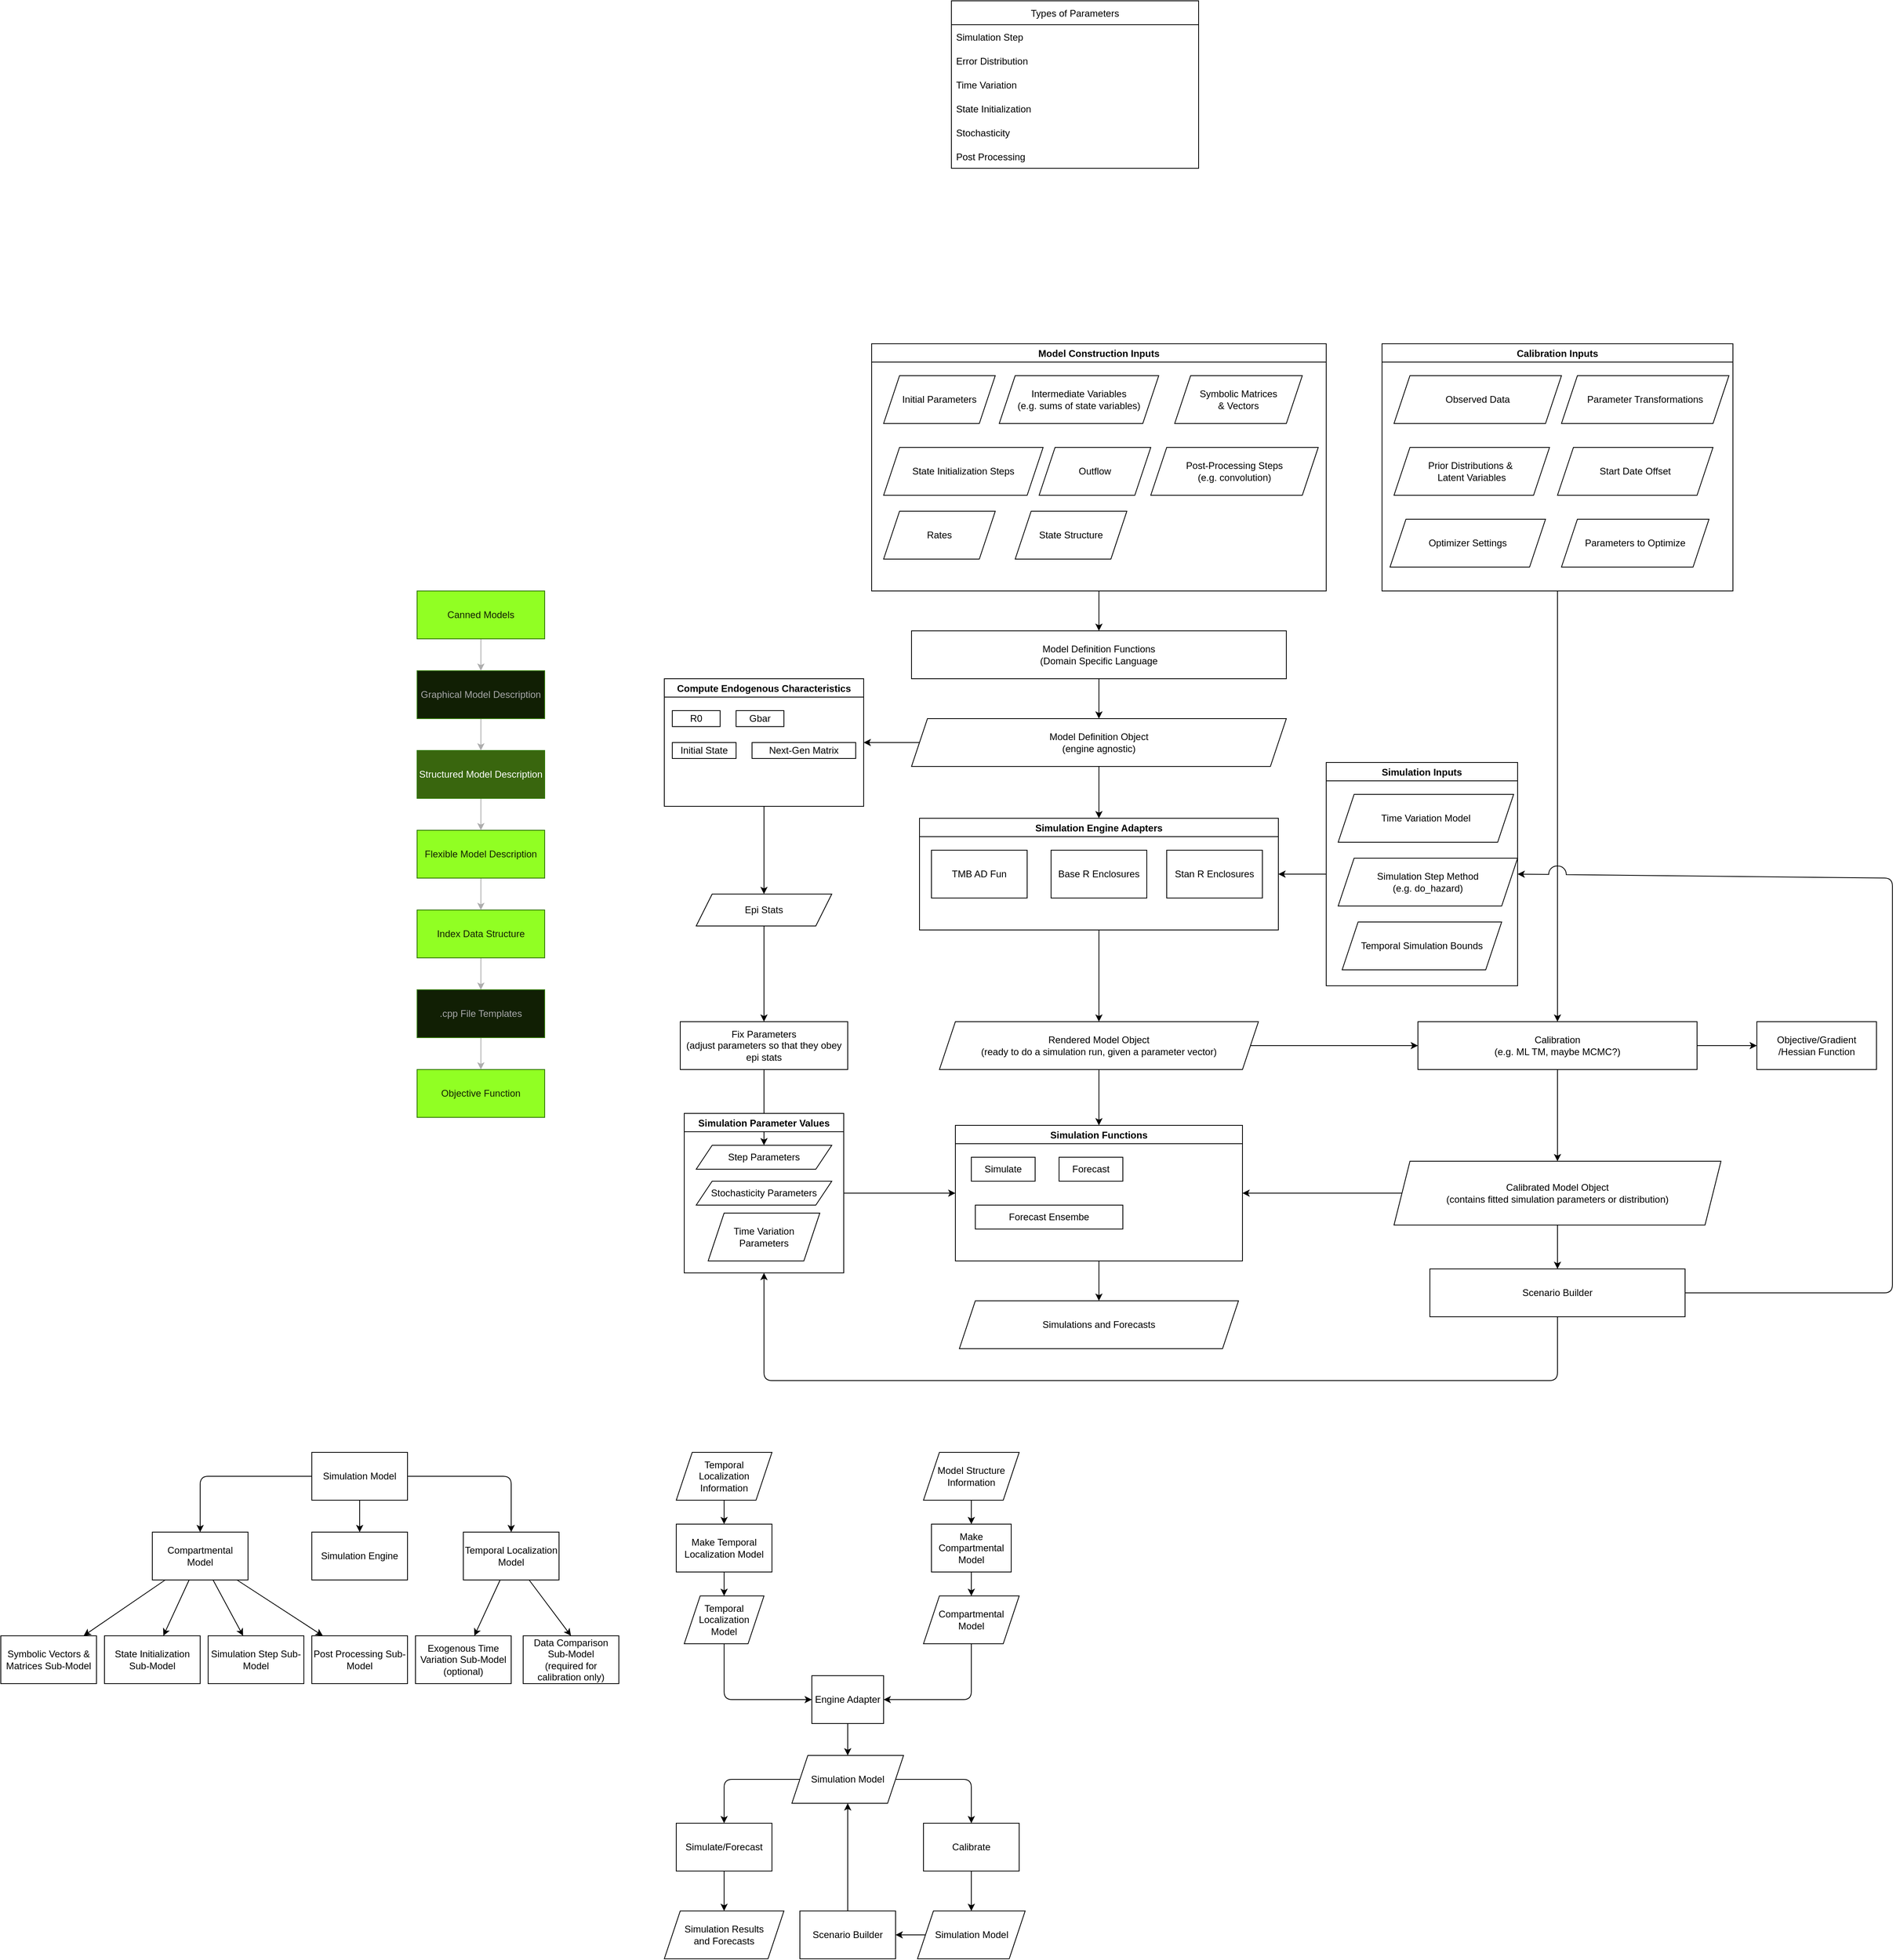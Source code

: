 <mxfile>
    <diagram id="0A72QNZuopfxNOjmnA2U" name="Page-1">
        <mxGraphModel dx="2001" dy="1752" grid="1" gridSize="10" guides="1" tooltips="1" connect="1" arrows="1" fold="1" page="1" pageScale="1" pageWidth="850" pageHeight="1100" math="0" shadow="0">
            <root>
                <mxCell id="0"/>
                <mxCell id="1" parent="0"/>
                <mxCell id="2" value="Objective Function" style="rounded=0;whiteSpace=wrap;html=1;strokeColor=#2D7600;fillColor=#91FF23;fontColor=#111F04;" parent="1" vertex="1">
                    <mxGeometry x="-290" y="650" width="160" height="60" as="geometry"/>
                </mxCell>
                <mxCell id="17" style="edgeStyle=none;html=1;exitX=0.5;exitY=1;exitDx=0;exitDy=0;entryX=0.5;entryY=0;entryDx=0;entryDy=0;strokeColor=#ADADAD;fontColor=#111F04;" parent="1" source="3" target="11" edge="1">
                    <mxGeometry relative="1" as="geometry"/>
                </mxCell>
                <mxCell id="3" value="Index Data Structure" style="rounded=0;whiteSpace=wrap;html=1;strokeColor=#2D7600;fillColor=#91FF23;fontColor=#111F04;" parent="1" vertex="1">
                    <mxGeometry x="-290" y="450" width="160" height="60" as="geometry"/>
                </mxCell>
                <mxCell id="16" style="edgeStyle=none;html=1;exitX=0.5;exitY=1;exitDx=0;exitDy=0;entryX=0.5;entryY=0;entryDx=0;entryDy=0;strokeColor=#ADADAD;fontColor=#111F04;" parent="1" source="4" target="3" edge="1">
                    <mxGeometry relative="1" as="geometry"/>
                </mxCell>
                <mxCell id="4" value="Flexible Model Description" style="rounded=0;whiteSpace=wrap;html=1;strokeColor=#2D7600;fillColor=#91FF23;fontColor=#111F04;" parent="1" vertex="1">
                    <mxGeometry x="-290" y="350" width="160" height="60" as="geometry"/>
                </mxCell>
                <mxCell id="15" style="edgeStyle=none;html=1;exitX=0.5;exitY=1;exitDx=0;exitDy=0;entryX=0.5;entryY=0;entryDx=0;entryDy=0;strokeColor=#ADADAD;fontColor=#111F04;" parent="1" source="5" target="4" edge="1">
                    <mxGeometry relative="1" as="geometry"/>
                </mxCell>
                <mxCell id="5" value="Structured Model Description" style="rounded=0;whiteSpace=wrap;html=1;strokeColor=#2D7600;fillColor=#39660E;fontColor=#FFFFFF;" parent="1" vertex="1">
                    <mxGeometry x="-290" y="250" width="160" height="60" as="geometry"/>
                </mxCell>
                <mxCell id="14" style="edgeStyle=none;html=1;exitX=0.5;exitY=1;exitDx=0;exitDy=0;entryX=0.5;entryY=0;entryDx=0;entryDy=0;strokeColor=#ADADAD;fontColor=#111F04;" parent="1" source="6" target="5" edge="1">
                    <mxGeometry relative="1" as="geometry"/>
                </mxCell>
                <mxCell id="6" value="Graphical Model Description" style="rounded=0;whiteSpace=wrap;html=1;strokeColor=#2D7600;fillColor=#111F04;fontColor=#A8A8A8;" parent="1" vertex="1">
                    <mxGeometry x="-290" y="150" width="160" height="60" as="geometry"/>
                </mxCell>
                <mxCell id="18" style="edgeStyle=none;html=1;exitX=0.5;exitY=1;exitDx=0;exitDy=0;entryX=0.5;entryY=0;entryDx=0;entryDy=0;strokeColor=#ADADAD;fontColor=#111F04;" parent="1" source="11" target="2" edge="1">
                    <mxGeometry relative="1" as="geometry"/>
                </mxCell>
                <mxCell id="11" value=".cpp File Templates" style="rounded=0;whiteSpace=wrap;html=1;strokeColor=#2D7600;fillColor=#111F04;fontColor=#A8A8A8;" parent="1" vertex="1">
                    <mxGeometry x="-290" y="550" width="160" height="60" as="geometry"/>
                </mxCell>
                <mxCell id="20" style="edgeStyle=none;html=1;exitX=0.5;exitY=1;exitDx=0;exitDy=0;entryX=0.5;entryY=0;entryDx=0;entryDy=0;strokeColor=#ADADAD;fontColor=#111F04;" parent="1" source="19" target="6" edge="1">
                    <mxGeometry relative="1" as="geometry"/>
                </mxCell>
                <mxCell id="19" value="Canned Models" style="rounded=0;whiteSpace=wrap;html=1;strokeColor=#2D7600;fillColor=#91FF23;fontColor=#111F04;" parent="1" vertex="1">
                    <mxGeometry x="-290" y="50" width="160" height="60" as="geometry"/>
                </mxCell>
                <mxCell id="31" style="edgeStyle=none;html=1;exitX=0.5;exitY=1;exitDx=0;exitDy=0;entryX=0.5;entryY=0;entryDx=0;entryDy=0;" parent="1" source="58" target="30" edge="1">
                    <mxGeometry relative="1" as="geometry">
                        <mxPoint x="565" y="150" as="sourcePoint"/>
                    </mxGeometry>
                </mxCell>
                <mxCell id="32" style="edgeStyle=none;html=1;exitX=0.5;exitY=1;exitDx=0;exitDy=0;entryX=0.5;entryY=0;entryDx=0;entryDy=0;" parent="1" source="30" target="79" edge="1">
                    <mxGeometry relative="1" as="geometry">
                        <mxPoint x="565" y="340" as="targetPoint"/>
                    </mxGeometry>
                </mxCell>
                <mxCell id="135" style="edgeStyle=none;jumpStyle=arc;jumpSize=22;html=1;exitX=0;exitY=0.5;exitDx=0;exitDy=0;entryX=1;entryY=0.5;entryDx=0;entryDy=0;" parent="1" source="30" target="128" edge="1">
                    <mxGeometry relative="1" as="geometry"/>
                </mxCell>
                <mxCell id="30" value="&lt;span&gt;Model Definition Object&lt;/span&gt;&lt;br&gt;&lt;span&gt;(engine agnostic)&lt;/span&gt;" style="shape=parallelogram;perimeter=parallelogramPerimeter;whiteSpace=wrap;html=1;fixedSize=1;" parent="1" vertex="1">
                    <mxGeometry x="330" y="210" width="470" height="60" as="geometry"/>
                </mxCell>
                <mxCell id="74" style="edgeStyle=none;html=1;exitX=0.5;exitY=1;exitDx=0;exitDy=0;entryX=0.5;entryY=0;entryDx=0;entryDy=0;" parent="1" source="56" target="73" edge="1">
                    <mxGeometry relative="1" as="geometry"/>
                </mxCell>
                <mxCell id="88" style="edgeStyle=none;html=1;exitX=1;exitY=0.5;exitDx=0;exitDy=0;entryX=0;entryY=0.5;entryDx=0;entryDy=0;" parent="1" source="56" target="87" edge="1">
                    <mxGeometry relative="1" as="geometry"/>
                </mxCell>
                <mxCell id="56" value="Calibration&lt;br&gt;(e.g. ML TM, maybe MCMC?)" style="rounded=0;whiteSpace=wrap;html=1;" parent="1" vertex="1">
                    <mxGeometry x="965" y="590" width="350" height="60" as="geometry"/>
                </mxCell>
                <mxCell id="58" value="Model Definition Functions&lt;br&gt;(Domain Specific Language" style="rounded=0;whiteSpace=wrap;html=1;" parent="1" vertex="1">
                    <mxGeometry x="330" y="100" width="470" height="60" as="geometry"/>
                </mxCell>
                <mxCell id="84" style="edgeStyle=none;html=1;exitX=0.5;exitY=1;exitDx=0;exitDy=0;entryX=0.5;entryY=0;entryDx=0;entryDy=0;" parent="1" source="59" target="58" edge="1">
                    <mxGeometry relative="1" as="geometry"/>
                </mxCell>
                <mxCell id="59" value="Model Construction Inputs" style="swimlane;" parent="1" vertex="1">
                    <mxGeometry x="280" y="-260" width="570" height="310" as="geometry"/>
                </mxCell>
                <mxCell id="42" value="Post-Processing Steps&lt;br&gt;(e.g. convolution)" style="shape=parallelogram;perimeter=parallelogramPerimeter;whiteSpace=wrap;html=1;fixedSize=1;" parent="59" vertex="1">
                    <mxGeometry x="350" y="130" width="210" height="60" as="geometry"/>
                </mxCell>
                <mxCell id="34" value="State Structure" style="shape=parallelogram;perimeter=parallelogramPerimeter;whiteSpace=wrap;html=1;fixedSize=1;" parent="59" vertex="1">
                    <mxGeometry x="180" y="210" width="140" height="60" as="geometry"/>
                </mxCell>
                <mxCell id="35" value="Initial Parameters" style="shape=parallelogram;perimeter=parallelogramPerimeter;whiteSpace=wrap;html=1;fixedSize=1;" parent="59" vertex="1">
                    <mxGeometry x="15" y="40" width="140" height="60" as="geometry"/>
                </mxCell>
                <mxCell id="37" value="Rates" style="shape=parallelogram;perimeter=parallelogramPerimeter;whiteSpace=wrap;html=1;fixedSize=1;" parent="59" vertex="1">
                    <mxGeometry x="15" y="210" width="140" height="60" as="geometry"/>
                </mxCell>
                <mxCell id="38" value="Outflow" style="shape=parallelogram;perimeter=parallelogramPerimeter;whiteSpace=wrap;html=1;fixedSize=1;" parent="59" vertex="1">
                    <mxGeometry x="210" y="130" width="140" height="60" as="geometry"/>
                </mxCell>
                <mxCell id="41" value="State Initialization Steps" style="shape=parallelogram;perimeter=parallelogramPerimeter;whiteSpace=wrap;html=1;fixedSize=1;" parent="59" vertex="1">
                    <mxGeometry x="15" y="130" width="200" height="60" as="geometry"/>
                </mxCell>
                <mxCell id="45" value="Intermediate Variables&lt;br&gt;(e.g. sums of state variables)" style="shape=parallelogram;perimeter=parallelogramPerimeter;whiteSpace=wrap;html=1;fixedSize=1;" parent="59" vertex="1">
                    <mxGeometry x="160" y="40" width="200" height="60" as="geometry"/>
                </mxCell>
                <mxCell id="103" value="Symbolic Matrices&lt;br&gt;&amp;amp; Vectors" style="shape=parallelogram;perimeter=parallelogramPerimeter;whiteSpace=wrap;html=1;fixedSize=1;" parent="59" vertex="1">
                    <mxGeometry x="380" y="40" width="160" height="60" as="geometry"/>
                </mxCell>
                <mxCell id="65" value="Simulations and Forecasts" style="shape=parallelogram;perimeter=parallelogramPerimeter;whiteSpace=wrap;html=1;fixedSize=1;" parent="1" vertex="1">
                    <mxGeometry x="390" y="940" width="350" height="60" as="geometry"/>
                </mxCell>
                <mxCell id="71" style="edgeStyle=none;html=1;exitX=0.5;exitY=1;exitDx=0;exitDy=0;entryX=0.5;entryY=0;entryDx=0;entryDy=0;jumpStyle=arc;" parent="1" source="70" target="56" edge="1">
                    <mxGeometry relative="1" as="geometry"/>
                </mxCell>
                <mxCell id="70" value="Calibration Inputs" style="swimlane;" parent="1" vertex="1">
                    <mxGeometry x="920" y="-260" width="440" height="310" as="geometry"/>
                </mxCell>
                <mxCell id="46" value="Observed Data" style="shape=parallelogram;perimeter=parallelogramPerimeter;whiteSpace=wrap;html=1;fixedSize=1;" parent="70" vertex="1">
                    <mxGeometry x="15" y="40" width="210" height="60" as="geometry"/>
                </mxCell>
                <mxCell id="99" value="Parameter Transformations" style="shape=parallelogram;perimeter=parallelogramPerimeter;whiteSpace=wrap;html=1;fixedSize=1;" parent="70" vertex="1">
                    <mxGeometry x="225" y="40" width="210" height="60" as="geometry"/>
                </mxCell>
                <mxCell id="100" value="Prior Distributions &amp;amp;&amp;nbsp;&lt;br&gt;Latent Variables" style="shape=parallelogram;perimeter=parallelogramPerimeter;whiteSpace=wrap;html=1;fixedSize=1;" parent="70" vertex="1">
                    <mxGeometry x="15" y="130" width="195" height="60" as="geometry"/>
                </mxCell>
                <mxCell id="101" value="Start Date Offset" style="shape=parallelogram;perimeter=parallelogramPerimeter;whiteSpace=wrap;html=1;fixedSize=1;" parent="70" vertex="1">
                    <mxGeometry x="220" y="130" width="195" height="60" as="geometry"/>
                </mxCell>
                <mxCell id="102" value="Optimizer Settings" style="shape=parallelogram;perimeter=parallelogramPerimeter;whiteSpace=wrap;html=1;fixedSize=1;" parent="70" vertex="1">
                    <mxGeometry x="10" y="220" width="195" height="60" as="geometry"/>
                </mxCell>
                <mxCell id="127" value="Parameters to Optimize" style="shape=parallelogram;perimeter=parallelogramPerimeter;whiteSpace=wrap;html=1;fixedSize=1;" parent="70" vertex="1">
                    <mxGeometry x="225" y="220" width="185" height="60" as="geometry"/>
                </mxCell>
                <mxCell id="115" style="edgeStyle=none;html=1;exitX=0;exitY=0.5;exitDx=0;exitDy=0;entryX=1;entryY=0.5;entryDx=0;entryDy=0;" parent="1" source="73" target="49" edge="1">
                    <mxGeometry relative="1" as="geometry"/>
                </mxCell>
                <mxCell id="118" style="edgeStyle=none;html=1;exitX=0.5;exitY=1;exitDx=0;exitDy=0;entryX=0.5;entryY=0;entryDx=0;entryDy=0;" parent="1" source="73" target="116" edge="1">
                    <mxGeometry relative="1" as="geometry"/>
                </mxCell>
                <mxCell id="73" value="Calibrated Model Object&lt;br&gt;(contains fitted simulation parameters or distribution)" style="shape=parallelogram;perimeter=parallelogramPerimeter;whiteSpace=wrap;html=1;fixedSize=1;" parent="1" vertex="1">
                    <mxGeometry x="935" y="765" width="410" height="80" as="geometry"/>
                </mxCell>
                <mxCell id="63" style="edgeStyle=none;html=1;exitX=0.5;exitY=1;exitDx=0;exitDy=0;entryX=0.5;entryY=0;entryDx=0;entryDy=0;" parent="1" source="29" target="49" edge="1">
                    <mxGeometry relative="1" as="geometry"/>
                </mxCell>
                <mxCell id="78" style="edgeStyle=none;html=1;exitX=1;exitY=0.5;exitDx=0;exitDy=0;entryX=0;entryY=0.5;entryDx=0;entryDy=0;" parent="1" source="29" target="56" edge="1">
                    <mxGeometry relative="1" as="geometry"/>
                </mxCell>
                <mxCell id="29" value="Rendered Model Object&lt;br&gt;(ready to do a simulation run, given a parameter vector)" style="shape=parallelogram;perimeter=parallelogramPerimeter;whiteSpace=wrap;html=1;fixedSize=1;" parent="1" vertex="1">
                    <mxGeometry x="365" y="590" width="400" height="60" as="geometry"/>
                </mxCell>
                <mxCell id="77" style="edgeStyle=none;html=1;exitX=0.5;exitY=1;exitDx=0;exitDy=0;entryX=0.5;entryY=0;entryDx=0;entryDy=0;" parent="1" source="49" target="65" edge="1">
                    <mxGeometry relative="1" as="geometry"/>
                </mxCell>
                <mxCell id="49" value="Simulation Functions" style="swimlane;" parent="1" vertex="1">
                    <mxGeometry x="385" y="720" width="360" height="170" as="geometry"/>
                </mxCell>
                <mxCell id="51" value="Forecast" style="whiteSpace=wrap;html=1;" parent="49" vertex="1">
                    <mxGeometry x="130" y="40" width="80" height="30" as="geometry"/>
                </mxCell>
                <mxCell id="52" value="Simulate" style="whiteSpace=wrap;html=1;" parent="49" vertex="1">
                    <mxGeometry x="20" y="40" width="80" height="30" as="geometry"/>
                </mxCell>
                <mxCell id="125" value="Forecast Ensembe" style="whiteSpace=wrap;html=1;" parent="49" vertex="1">
                    <mxGeometry x="25" y="100" width="185" height="30" as="geometry"/>
                </mxCell>
                <mxCell id="80" style="edgeStyle=none;html=1;exitX=0.5;exitY=1;exitDx=0;exitDy=0;entryX=0.5;entryY=0;entryDx=0;entryDy=0;" parent="1" source="79" target="29" edge="1">
                    <mxGeometry relative="1" as="geometry"/>
                </mxCell>
                <mxCell id="79" value="Simulation Engine Adapters" style="swimlane;" parent="1" vertex="1">
                    <mxGeometry x="340" y="335" width="450" height="140" as="geometry"/>
                </mxCell>
                <mxCell id="81" value="TMB AD Fun" style="rounded=0;whiteSpace=wrap;html=1;" parent="79" vertex="1">
                    <mxGeometry x="15" y="40" width="120" height="60" as="geometry"/>
                </mxCell>
                <mxCell id="82" value="Base R Enclosures" style="rounded=0;whiteSpace=wrap;html=1;" parent="79" vertex="1">
                    <mxGeometry x="165" y="40" width="120" height="60" as="geometry"/>
                </mxCell>
                <mxCell id="83" value="Stan R Enclosures" style="rounded=0;whiteSpace=wrap;html=1;" parent="79" vertex="1">
                    <mxGeometry x="310" y="40" width="120" height="60" as="geometry"/>
                </mxCell>
                <mxCell id="87" value="Objective/Gradient /Hessian Function" style="rounded=0;whiteSpace=wrap;html=1;" parent="1" vertex="1">
                    <mxGeometry x="1390" y="590" width="150" height="60" as="geometry"/>
                </mxCell>
                <mxCell id="114" style="edgeStyle=none;html=1;exitX=0;exitY=0.5;exitDx=0;exitDy=0;entryX=1;entryY=0.5;entryDx=0;entryDy=0;" parent="1" source="105" target="79" edge="1">
                    <mxGeometry relative="1" as="geometry"/>
                </mxCell>
                <mxCell id="105" value="Simulation Inputs" style="swimlane;" parent="1" vertex="1">
                    <mxGeometry x="850" y="265" width="240" height="280" as="geometry"/>
                </mxCell>
                <mxCell id="106" value="Time Variation Model" style="shape=parallelogram;perimeter=parallelogramPerimeter;whiteSpace=wrap;html=1;fixedSize=1;" parent="105" vertex="1">
                    <mxGeometry x="15" y="40" width="220" height="60" as="geometry"/>
                </mxCell>
                <mxCell id="107" value="Temporal Simulation Bounds" style="shape=parallelogram;perimeter=parallelogramPerimeter;whiteSpace=wrap;html=1;fixedSize=1;" parent="105" vertex="1">
                    <mxGeometry x="20" y="200" width="200" height="60" as="geometry"/>
                </mxCell>
                <mxCell id="113" value="Simulation Step Method&lt;br&gt;(e.g. do_hazard)" style="shape=parallelogram;perimeter=parallelogramPerimeter;whiteSpace=wrap;html=1;fixedSize=1;" parent="105" vertex="1">
                    <mxGeometry x="15" y="120" width="225" height="60" as="geometry"/>
                </mxCell>
                <mxCell id="124" style="edgeStyle=none;html=1;exitX=0.5;exitY=1;exitDx=0;exitDy=0;entryX=0.5;entryY=1;entryDx=0;entryDy=0;" parent="1" source="116" target="145" edge="1">
                    <mxGeometry relative="1" as="geometry">
                        <mxPoint x="170" y="970" as="targetPoint"/>
                        <Array as="points">
                            <mxPoint x="1140" y="1040"/>
                            <mxPoint x="145" y="1040"/>
                        </Array>
                    </mxGeometry>
                </mxCell>
                <mxCell id="116" value="Scenario Builder" style="rounded=0;whiteSpace=wrap;html=1;" parent="1" vertex="1">
                    <mxGeometry x="980" y="900" width="320" height="60" as="geometry"/>
                </mxCell>
                <mxCell id="120" style="edgeStyle=none;html=1;exitX=1;exitY=0.5;exitDx=0;exitDy=0;entryX=1;entryY=0.5;entryDx=0;entryDy=0;jumpStyle=arc;jumpSize=22;" parent="1" source="116" target="105" edge="1">
                    <mxGeometry relative="1" as="geometry">
                        <mxPoint x="1620" y="1010" as="targetPoint"/>
                        <Array as="points">
                            <mxPoint x="1560" y="930"/>
                            <mxPoint x="1560" y="410"/>
                        </Array>
                    </mxGeometry>
                </mxCell>
                <mxCell id="123" style="edgeStyle=none;html=1;entryX=0;entryY=0.5;entryDx=0;entryDy=0;exitX=1;exitY=0.5;exitDx=0;exitDy=0;" parent="1" source="145" target="49" edge="1">
                    <mxGeometry relative="1" as="geometry">
                        <mxPoint x="260" y="840" as="sourcePoint"/>
                    </mxGeometry>
                </mxCell>
                <mxCell id="140" style="edgeStyle=none;jumpStyle=arc;jumpSize=22;html=1;exitX=0.5;exitY=1;exitDx=0;exitDy=0;entryX=0.5;entryY=0;entryDx=0;entryDy=0;" parent="1" source="128" target="137" edge="1">
                    <mxGeometry relative="1" as="geometry"/>
                </mxCell>
                <mxCell id="128" value="Compute Endogenous Characteristics" style="swimlane;" parent="1" vertex="1">
                    <mxGeometry x="20" y="160" width="250" height="160" as="geometry"/>
                </mxCell>
                <mxCell id="129" value="R0" style="rounded=0;whiteSpace=wrap;html=1;" parent="128" vertex="1">
                    <mxGeometry x="10" y="40" width="60" height="20" as="geometry"/>
                </mxCell>
                <mxCell id="130" value="Gbar" style="rounded=0;whiteSpace=wrap;html=1;" parent="128" vertex="1">
                    <mxGeometry x="90" y="40" width="60" height="20" as="geometry"/>
                </mxCell>
                <mxCell id="131" value="Initial State" style="rounded=0;whiteSpace=wrap;html=1;" parent="128" vertex="1">
                    <mxGeometry x="10" y="80" width="80" height="20" as="geometry"/>
                </mxCell>
                <mxCell id="132" value="Next-Gen Matrix" style="rounded=0;whiteSpace=wrap;html=1;" parent="128" vertex="1">
                    <mxGeometry x="110" y="80" width="130" height="20" as="geometry"/>
                </mxCell>
                <mxCell id="141" style="edgeStyle=none;jumpStyle=arc;jumpSize=22;html=1;exitX=0.5;exitY=1;exitDx=0;exitDy=0;entryX=0.5;entryY=0;entryDx=0;entryDy=0;" parent="1" source="137" target="139" edge="1">
                    <mxGeometry relative="1" as="geometry"/>
                </mxCell>
                <mxCell id="137" value="Epi Stats" style="shape=parallelogram;perimeter=parallelogramPerimeter;whiteSpace=wrap;html=1;fixedSize=1;" parent="1" vertex="1">
                    <mxGeometry x="60" y="430" width="170" height="40" as="geometry"/>
                </mxCell>
                <mxCell id="142" style="edgeStyle=none;jumpStyle=arc;jumpSize=22;html=1;exitX=0.5;exitY=1;exitDx=0;exitDy=0;entryX=0.5;entryY=0;entryDx=0;entryDy=0;" parent="1" source="139" target="143" edge="1">
                    <mxGeometry relative="1" as="geometry">
                        <mxPoint x="190" y="670" as="targetPoint"/>
                    </mxGeometry>
                </mxCell>
                <mxCell id="139" value="Fix Parameters&lt;br&gt;(adjust parameters so that they obey epi stats" style="rounded=0;whiteSpace=wrap;html=1;" parent="1" vertex="1">
                    <mxGeometry x="40" y="590" width="210" height="60" as="geometry"/>
                </mxCell>
                <mxCell id="145" value="Simulation Parameter Values" style="swimlane;" parent="1" vertex="1">
                    <mxGeometry x="45" y="705" width="200" height="200" as="geometry"/>
                </mxCell>
                <mxCell id="143" value="&lt;span&gt;Step Parameters&lt;/span&gt;" style="shape=parallelogram;perimeter=parallelogramPerimeter;whiteSpace=wrap;html=1;fixedSize=1;" parent="145" vertex="1">
                    <mxGeometry x="15" y="40" width="170" height="30" as="geometry"/>
                </mxCell>
                <mxCell id="144" value="Time Variation &lt;br&gt;Parameters" style="shape=parallelogram;perimeter=parallelogramPerimeter;whiteSpace=wrap;html=1;fixedSize=1;" parent="145" vertex="1">
                    <mxGeometry x="30" y="125" width="140" height="60" as="geometry"/>
                </mxCell>
                <mxCell id="147" value="&lt;span&gt;Stochasticity Parameters&lt;/span&gt;" style="shape=parallelogram;perimeter=parallelogramPerimeter;whiteSpace=wrap;html=1;fixedSize=1;" parent="145" vertex="1">
                    <mxGeometry x="15" y="85" width="170" height="30" as="geometry"/>
                </mxCell>
                <mxCell id="148" value="Types of Parameters" style="swimlane;fontStyle=0;childLayout=stackLayout;horizontal=1;startSize=30;horizontalStack=0;resizeParent=1;resizeParentMax=0;resizeLast=0;collapsible=1;marginBottom=0;" parent="1" vertex="1">
                    <mxGeometry x="380" y="-690" width="310" height="210" as="geometry"/>
                </mxCell>
                <mxCell id="149" value="Simulation Step" style="text;strokeColor=none;fillColor=none;align=left;verticalAlign=middle;spacingLeft=4;spacingRight=4;overflow=hidden;points=[[0,0.5],[1,0.5]];portConstraint=eastwest;rotatable=0;" parent="148" vertex="1">
                    <mxGeometry y="30" width="310" height="30" as="geometry"/>
                </mxCell>
                <mxCell id="150" value="Error Distribution" style="text;strokeColor=none;fillColor=none;align=left;verticalAlign=middle;spacingLeft=4;spacingRight=4;overflow=hidden;points=[[0,0.5],[1,0.5]];portConstraint=eastwest;rotatable=0;" parent="148" vertex="1">
                    <mxGeometry y="60" width="310" height="30" as="geometry"/>
                </mxCell>
                <mxCell id="151" value="Time Variation" style="text;strokeColor=none;fillColor=none;align=left;verticalAlign=middle;spacingLeft=4;spacingRight=4;overflow=hidden;points=[[0,0.5],[1,0.5]];portConstraint=eastwest;rotatable=0;" parent="148" vertex="1">
                    <mxGeometry y="90" width="310" height="30" as="geometry"/>
                </mxCell>
                <mxCell id="154" value="State Initialization" style="text;strokeColor=none;fillColor=none;align=left;verticalAlign=middle;spacingLeft=4;spacingRight=4;overflow=hidden;points=[[0,0.5],[1,0.5]];portConstraint=eastwest;rotatable=0;" parent="148" vertex="1">
                    <mxGeometry y="120" width="310" height="30" as="geometry"/>
                </mxCell>
                <mxCell id="153" value="Stochasticity" style="text;strokeColor=none;fillColor=none;align=left;verticalAlign=middle;spacingLeft=4;spacingRight=4;overflow=hidden;points=[[0,0.5],[1,0.5]];portConstraint=eastwest;rotatable=0;" parent="148" vertex="1">
                    <mxGeometry y="150" width="310" height="30" as="geometry"/>
                </mxCell>
                <mxCell id="152" value="Post Processing" style="text;strokeColor=none;fillColor=none;align=left;verticalAlign=middle;spacingLeft=4;spacingRight=4;overflow=hidden;points=[[0,0.5],[1,0.5]];portConstraint=eastwest;rotatable=0;" parent="148" vertex="1">
                    <mxGeometry y="180" width="310" height="30" as="geometry"/>
                </mxCell>
                <mxCell id="160" style="edgeStyle=none;jumpStyle=arc;jumpSize=22;html=1;exitX=0.5;exitY=1;exitDx=0;exitDy=0;entryX=0.5;entryY=0;entryDx=0;entryDy=0;" parent="1" source="155" target="158" edge="1">
                    <mxGeometry relative="1" as="geometry"/>
                </mxCell>
                <mxCell id="155" value="Make Compartmental Model" style="rounded=0;whiteSpace=wrap;html=1;" parent="1" vertex="1">
                    <mxGeometry x="355" y="1220" width="100" height="60" as="geometry"/>
                </mxCell>
                <mxCell id="157" style="edgeStyle=none;jumpStyle=arc;jumpSize=22;html=1;exitX=0.5;exitY=1;exitDx=0;exitDy=0;entryX=0.5;entryY=0;entryDx=0;entryDy=0;" parent="1" source="156" target="155" edge="1">
                    <mxGeometry relative="1" as="geometry"/>
                </mxCell>
                <mxCell id="156" value="Model Structure Information" style="shape=parallelogram;perimeter=parallelogramPerimeter;whiteSpace=wrap;html=1;fixedSize=1;" parent="1" vertex="1">
                    <mxGeometry x="345" y="1130" width="120" height="60" as="geometry"/>
                </mxCell>
                <mxCell id="252" style="edgeStyle=none;jumpStyle=arc;jumpSize=22;html=1;exitX=0.5;exitY=1;exitDx=0;exitDy=0;entryX=1;entryY=0.5;entryDx=0;entryDy=0;" parent="1" source="158" target="161" edge="1">
                    <mxGeometry relative="1" as="geometry">
                        <Array as="points">
                            <mxPoint x="405" y="1440"/>
                        </Array>
                    </mxGeometry>
                </mxCell>
                <mxCell id="158" value="Compartmental Model" style="shape=parallelogram;perimeter=parallelogramPerimeter;whiteSpace=wrap;html=1;fixedSize=1;" parent="1" vertex="1">
                    <mxGeometry x="345" y="1310" width="120" height="60" as="geometry"/>
                </mxCell>
                <mxCell id="164" style="edgeStyle=none;jumpStyle=arc;jumpSize=22;html=1;exitX=0.5;exitY=1;exitDx=0;exitDy=0;entryX=0.5;entryY=0;entryDx=0;entryDy=0;" parent="1" source="161" target="163" edge="1">
                    <mxGeometry relative="1" as="geometry"/>
                </mxCell>
                <mxCell id="161" value="Engine Adapter" style="rounded=0;whiteSpace=wrap;html=1;" parent="1" vertex="1">
                    <mxGeometry x="205" y="1410" width="90" height="60" as="geometry"/>
                </mxCell>
                <mxCell id="167" style="edgeStyle=none;jumpStyle=arc;jumpSize=22;html=1;exitX=0;exitY=0.5;exitDx=0;exitDy=0;entryX=0.5;entryY=0;entryDx=0;entryDy=0;" parent="1" source="163" target="165" edge="1">
                    <mxGeometry relative="1" as="geometry">
                        <Array as="points">
                            <mxPoint x="95" y="1540"/>
                        </Array>
                    </mxGeometry>
                </mxCell>
                <mxCell id="168" style="edgeStyle=none;jumpStyle=arc;jumpSize=22;html=1;exitX=1;exitY=0.5;exitDx=0;exitDy=0;entryX=0.5;entryY=0;entryDx=0;entryDy=0;" parent="1" source="163" target="166" edge="1">
                    <mxGeometry relative="1" as="geometry">
                        <Array as="points">
                            <mxPoint x="405" y="1540"/>
                        </Array>
                    </mxGeometry>
                </mxCell>
                <mxCell id="163" value="Simulation Model" style="shape=parallelogram;perimeter=parallelogramPerimeter;whiteSpace=wrap;html=1;fixedSize=1;" parent="1" vertex="1">
                    <mxGeometry x="180" y="1510" width="140" height="60" as="geometry"/>
                </mxCell>
                <mxCell id="172" style="edgeStyle=none;jumpStyle=arc;jumpSize=22;html=1;exitX=0.5;exitY=1;exitDx=0;exitDy=0;entryX=0.5;entryY=0;entryDx=0;entryDy=0;" parent="1" source="165" target="171" edge="1">
                    <mxGeometry relative="1" as="geometry">
                        <mxPoint x="115" y="1690" as="targetPoint"/>
                    </mxGeometry>
                </mxCell>
                <mxCell id="165" value="Simulate/Forecast" style="rounded=0;whiteSpace=wrap;html=1;" parent="1" vertex="1">
                    <mxGeometry x="35" y="1595" width="120" height="60" as="geometry"/>
                </mxCell>
                <mxCell id="170" style="edgeStyle=none;jumpStyle=arc;jumpSize=22;html=1;exitX=0.5;exitY=1;exitDx=0;exitDy=0;entryX=0.5;entryY=0;entryDx=0;entryDy=0;" parent="1" source="166" target="169" edge="1">
                    <mxGeometry relative="1" as="geometry">
                        <mxPoint x="455" y="1670" as="targetPoint"/>
                    </mxGeometry>
                </mxCell>
                <mxCell id="166" value="Calibrate" style="rounded=0;whiteSpace=wrap;html=1;" parent="1" vertex="1">
                    <mxGeometry x="345" y="1595" width="120" height="60" as="geometry"/>
                </mxCell>
                <mxCell id="250" style="edgeStyle=none;jumpStyle=arc;jumpSize=22;html=1;exitX=0;exitY=0.5;exitDx=0;exitDy=0;entryX=1;entryY=0.5;entryDx=0;entryDy=0;" parent="1" source="169" target="173" edge="1">
                    <mxGeometry relative="1" as="geometry"/>
                </mxCell>
                <mxCell id="169" value="Simulation Model" style="shape=parallelogram;perimeter=parallelogramPerimeter;whiteSpace=wrap;html=1;fixedSize=1;" parent="1" vertex="1">
                    <mxGeometry x="337.5" y="1705" width="135" height="60" as="geometry"/>
                </mxCell>
                <mxCell id="171" value="Simulation Results &lt;br&gt;and Forecasts" style="shape=parallelogram;perimeter=parallelogramPerimeter;whiteSpace=wrap;html=1;fixedSize=1;" parent="1" vertex="1">
                    <mxGeometry x="20" y="1705" width="150" height="60" as="geometry"/>
                </mxCell>
                <mxCell id="251" style="edgeStyle=none;jumpStyle=arc;jumpSize=22;html=1;exitX=0.5;exitY=0;exitDx=0;exitDy=0;entryX=0.5;entryY=1;entryDx=0;entryDy=0;" parent="1" source="173" target="163" edge="1">
                    <mxGeometry relative="1" as="geometry"/>
                </mxCell>
                <mxCell id="173" value="Scenario Builder" style="rounded=0;whiteSpace=wrap;html=1;" parent="1" vertex="1">
                    <mxGeometry x="190" y="1705" width="120" height="60" as="geometry"/>
                </mxCell>
                <mxCell id="189" value="" style="edgeStyle=none;jumpStyle=arc;jumpSize=22;html=1;" parent="1" source="186" target="188" edge="1">
                    <mxGeometry relative="1" as="geometry"/>
                </mxCell>
                <mxCell id="195" value="" style="edgeStyle=none;jumpStyle=arc;jumpSize=22;html=1;" parent="1" source="186" target="194" edge="1">
                    <mxGeometry relative="1" as="geometry"/>
                </mxCell>
                <mxCell id="199" value="" style="edgeStyle=none;jumpStyle=arc;jumpSize=22;html=1;" parent="1" source="186" target="198" edge="1">
                    <mxGeometry relative="1" as="geometry"/>
                </mxCell>
                <mxCell id="202" value="" style="edgeStyle=none;jumpStyle=arc;jumpSize=22;html=1;" parent="1" source="186" target="201" edge="1">
                    <mxGeometry relative="1" as="geometry"/>
                </mxCell>
                <mxCell id="186" value="Compartmental Model" style="rounded=0;whiteSpace=wrap;html=1;" parent="1" vertex="1">
                    <mxGeometry x="-622" y="1230" width="120" height="60" as="geometry"/>
                </mxCell>
                <mxCell id="188" value="Simulation Step Sub-Model" style="whiteSpace=wrap;html=1;rounded=0;" parent="1" vertex="1">
                    <mxGeometry x="-552" y="1360" width="120" height="60" as="geometry"/>
                </mxCell>
                <mxCell id="194" value="Symbolic Vectors &amp;amp; Matrices Sub-Model" style="whiteSpace=wrap;html=1;rounded=0;" parent="1" vertex="1">
                    <mxGeometry x="-812" y="1360" width="120" height="60" as="geometry"/>
                </mxCell>
                <mxCell id="198" value="State Initialization Sub-Model" style="whiteSpace=wrap;html=1;rounded=0;" parent="1" vertex="1">
                    <mxGeometry x="-682" y="1360" width="120" height="60" as="geometry"/>
                </mxCell>
                <mxCell id="201" value="Post Processing Sub-Model" style="whiteSpace=wrap;html=1;rounded=0;" parent="1" vertex="1">
                    <mxGeometry x="-422" y="1360" width="120" height="60" as="geometry"/>
                </mxCell>
                <mxCell id="212" value="" style="edgeStyle=none;jumpStyle=arc;jumpSize=22;html=1;" parent="1" source="209" target="211" edge="1">
                    <mxGeometry relative="1" as="geometry"/>
                </mxCell>
                <mxCell id="233" style="edgeStyle=none;jumpStyle=arc;jumpSize=22;html=1;entryX=0.5;entryY=0;entryDx=0;entryDy=0;" parent="1" source="209" target="228" edge="1">
                    <mxGeometry relative="1" as="geometry"/>
                </mxCell>
                <mxCell id="209" value="Temporal Localization Model" style="rounded=0;whiteSpace=wrap;html=1;" parent="1" vertex="1">
                    <mxGeometry x="-232" y="1230" width="120" height="60" as="geometry"/>
                </mxCell>
                <mxCell id="211" value="Exogenous Time Variation Sub-Model (optional)" style="whiteSpace=wrap;html=1;rounded=0;" parent="1" vertex="1">
                    <mxGeometry x="-292" y="1360" width="120" height="60" as="geometry"/>
                </mxCell>
                <mxCell id="228" value="Data Comparison Sub-Model&lt;br&gt;(required for calibration only)" style="whiteSpace=wrap;html=1;rounded=0;" parent="1" vertex="1">
                    <mxGeometry x="-157" y="1360" width="120" height="60" as="geometry"/>
                </mxCell>
                <mxCell id="236" style="edgeStyle=none;jumpStyle=arc;jumpSize=22;html=1;entryX=0.5;entryY=0;entryDx=0;entryDy=0;" parent="1" source="235" target="186" edge="1">
                    <mxGeometry relative="1" as="geometry">
                        <Array as="points">
                            <mxPoint x="-562" y="1160"/>
                        </Array>
                    </mxGeometry>
                </mxCell>
                <mxCell id="237" style="edgeStyle=none;jumpStyle=arc;jumpSize=22;html=1;entryX=0.5;entryY=0;entryDx=0;entryDy=0;" parent="1" source="235" target="209" edge="1">
                    <mxGeometry relative="1" as="geometry">
                        <Array as="points">
                            <mxPoint x="-172" y="1160"/>
                        </Array>
                    </mxGeometry>
                </mxCell>
                <mxCell id="239" style="edgeStyle=none;jumpStyle=arc;jumpSize=22;html=1;entryX=0.5;entryY=0;entryDx=0;entryDy=0;" parent="1" source="235" target="238" edge="1">
                    <mxGeometry relative="1" as="geometry"/>
                </mxCell>
                <mxCell id="235" value="Simulation Model" style="rounded=0;whiteSpace=wrap;html=1;" parent="1" vertex="1">
                    <mxGeometry x="-422" y="1130" width="120" height="60" as="geometry"/>
                </mxCell>
                <mxCell id="238" value="Simulation Engine" style="rounded=0;whiteSpace=wrap;html=1;" parent="1" vertex="1">
                    <mxGeometry x="-422" y="1230" width="120" height="60" as="geometry"/>
                </mxCell>
                <mxCell id="253" style="edgeStyle=none;jumpStyle=arc;jumpSize=22;html=1;exitX=0.5;exitY=1;exitDx=0;exitDy=0;entryX=0;entryY=0.5;entryDx=0;entryDy=0;" parent="1" source="240" target="161" edge="1">
                    <mxGeometry relative="1" as="geometry">
                        <Array as="points">
                            <mxPoint x="95" y="1440"/>
                        </Array>
                    </mxGeometry>
                </mxCell>
                <mxCell id="240" value="Temporal Localization Model" style="shape=parallelogram;perimeter=parallelogramPerimeter;whiteSpace=wrap;html=1;fixedSize=1;" parent="1" vertex="1">
                    <mxGeometry x="45" y="1310" width="100" height="60" as="geometry"/>
                </mxCell>
                <mxCell id="242" style="edgeStyle=none;jumpStyle=arc;jumpSize=22;html=1;exitX=0.5;exitY=1;exitDx=0;exitDy=0;entryX=0.5;entryY=0;entryDx=0;entryDy=0;" parent="1" source="241" target="240" edge="1">
                    <mxGeometry relative="1" as="geometry"/>
                </mxCell>
                <mxCell id="241" value="Make Temporal Localization Model" style="rounded=0;whiteSpace=wrap;html=1;" parent="1" vertex="1">
                    <mxGeometry x="35" y="1220" width="120" height="60" as="geometry"/>
                </mxCell>
                <mxCell id="249" style="edgeStyle=none;jumpStyle=arc;jumpSize=22;html=1;exitX=0.5;exitY=1;exitDx=0;exitDy=0;entryX=0.5;entryY=0;entryDx=0;entryDy=0;" parent="1" source="248" target="241" edge="1">
                    <mxGeometry relative="1" as="geometry"/>
                </mxCell>
                <mxCell id="248" value="Temporal&lt;br&gt;Localization Information" style="shape=parallelogram;perimeter=parallelogramPerimeter;whiteSpace=wrap;html=1;fixedSize=1;" parent="1" vertex="1">
                    <mxGeometry x="35" y="1130" width="120" height="60" as="geometry"/>
                </mxCell>
            </root>
        </mxGraphModel>
    </diagram>
</mxfile>